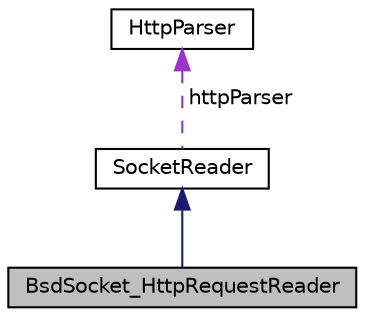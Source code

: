 digraph "BsdSocket_HttpRequestReader"
{
  edge [fontname="Helvetica",fontsize="10",labelfontname="Helvetica",labelfontsize="10"];
  node [fontname="Helvetica",fontsize="10",shape=record];
  Node2 [label="BsdSocket_HttpRequestReader",height=0.2,width=0.4,color="black", fillcolor="grey75", style="filled", fontcolor="black"];
  Node3 -> Node2 [dir="back",color="midnightblue",fontsize="10",style="solid",fontname="Helvetica"];
  Node3 [label="SocketReader",height=0.2,width=0.4,color="black", fillcolor="white", style="filled",URL="$classHttpRequestReader.html",tooltip="An interface for a class reading Request as a string, responsible for sending this string to Http..."];
  Node4 -> Node3 [dir="back",color="darkorchid3",fontsize="10",style="dashed",label=" httpParser" ,fontname="Helvetica"];
  Node4 [label="HttpParser",height=0.2,width=0.4,color="black", fillcolor="white", style="filled",URL="$classHttpParser.html",tooltip="Simple and naive parser of http requets, relies on data being separated by single spaces..."];
}
